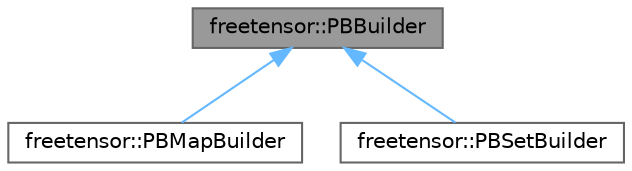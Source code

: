 digraph "freetensor::PBBuilder"
{
 // LATEX_PDF_SIZE
  bgcolor="transparent";
  edge [fontname=Helvetica,fontsize=10,labelfontname=Helvetica,labelfontsize=10];
  node [fontname=Helvetica,fontsize=10,shape=box,height=0.2,width=0.4];
  Node1 [label="freetensor::PBBuilder",height=0.2,width=0.4,color="gray40", fillcolor="grey60", style="filled", fontcolor="black",tooltip=" "];
  Node1 -> Node2 [dir="back",color="steelblue1",style="solid"];
  Node2 [label="freetensor::PBMapBuilder",height=0.2,width=0.4,color="gray40", fillcolor="white", style="filled",URL="$classfreetensor_1_1PBMapBuilder.html",tooltip=" "];
  Node1 -> Node3 [dir="back",color="steelblue1",style="solid"];
  Node3 [label="freetensor::PBSetBuilder",height=0.2,width=0.4,color="gray40", fillcolor="white", style="filled",URL="$classfreetensor_1_1PBSetBuilder.html",tooltip=" "];
}

